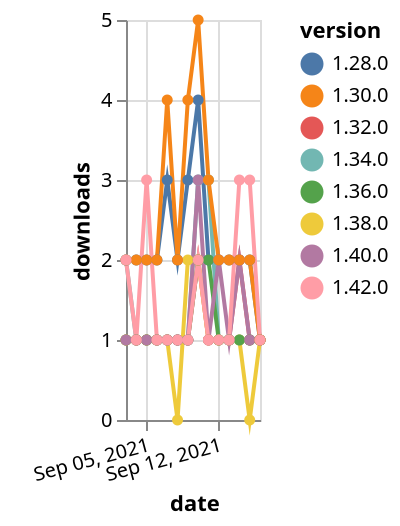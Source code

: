 {"$schema": "https://vega.github.io/schema/vega-lite/v5.json", "description": "A simple bar chart with embedded data.", "data": {"values": [{"date": "2021-09-03", "total": 342, "delta": 2, "version": "1.34.0"}, {"date": "2021-09-04", "total": 343, "delta": 1, "version": "1.34.0"}, {"date": "2021-09-05", "total": 344, "delta": 1, "version": "1.34.0"}, {"date": "2021-09-06", "total": 345, "delta": 1, "version": "1.34.0"}, {"date": "2021-09-07", "total": 346, "delta": 1, "version": "1.34.0"}, {"date": "2021-09-08", "total": 347, "delta": 1, "version": "1.34.0"}, {"date": "2021-09-09", "total": 348, "delta": 1, "version": "1.34.0"}, {"date": "2021-09-10", "total": 351, "delta": 3, "version": "1.34.0"}, {"date": "2021-09-11", "total": 354, "delta": 3, "version": "1.34.0"}, {"date": "2021-09-12", "total": 355, "delta": 1, "version": "1.34.0"}, {"date": "2021-09-13", "total": 356, "delta": 1, "version": "1.34.0"}, {"date": "2021-09-14", "total": 357, "delta": 1, "version": "1.34.0"}, {"date": "2021-09-15", "total": 358, "delta": 1, "version": "1.34.0"}, {"date": "2021-09-16", "total": 359, "delta": 1, "version": "1.34.0"}, {"date": "2021-09-03", "total": 255, "delta": 1, "version": "1.32.0"}, {"date": "2021-09-04", "total": 256, "delta": 1, "version": "1.32.0"}, {"date": "2021-09-05", "total": 257, "delta": 1, "version": "1.32.0"}, {"date": "2021-09-06", "total": 258, "delta": 1, "version": "1.32.0"}, {"date": "2021-09-07", "total": 259, "delta": 1, "version": "1.32.0"}, {"date": "2021-09-08", "total": 260, "delta": 1, "version": "1.32.0"}, {"date": "2021-09-09", "total": 261, "delta": 1, "version": "1.32.0"}, {"date": "2021-09-10", "total": 263, "delta": 2, "version": "1.32.0"}, {"date": "2021-09-11", "total": 264, "delta": 1, "version": "1.32.0"}, {"date": "2021-09-12", "total": 265, "delta": 1, "version": "1.32.0"}, {"date": "2021-09-13", "total": 266, "delta": 1, "version": "1.32.0"}, {"date": "2021-09-14", "total": 268, "delta": 2, "version": "1.32.0"}, {"date": "2021-09-15", "total": 269, "delta": 1, "version": "1.32.0"}, {"date": "2021-09-16", "total": 270, "delta": 1, "version": "1.32.0"}, {"date": "2021-09-03", "total": 2334, "delta": 2, "version": "1.28.0"}, {"date": "2021-09-04", "total": 2336, "delta": 2, "version": "1.28.0"}, {"date": "2021-09-05", "total": 2338, "delta": 2, "version": "1.28.0"}, {"date": "2021-09-06", "total": 2340, "delta": 2, "version": "1.28.0"}, {"date": "2021-09-07", "total": 2343, "delta": 3, "version": "1.28.0"}, {"date": "2021-09-08", "total": 2345, "delta": 2, "version": "1.28.0"}, {"date": "2021-09-09", "total": 2348, "delta": 3, "version": "1.28.0"}, {"date": "2021-09-10", "total": 2352, "delta": 4, "version": "1.28.0"}, {"date": "2021-09-11", "total": 2354, "delta": 2, "version": "1.28.0"}, {"date": "2021-09-12", "total": 2356, "delta": 2, "version": "1.28.0"}, {"date": "2021-09-13", "total": 2358, "delta": 2, "version": "1.28.0"}, {"date": "2021-09-14", "total": 2360, "delta": 2, "version": "1.28.0"}, {"date": "2021-09-15", "total": 2362, "delta": 2, "version": "1.28.0"}, {"date": "2021-09-16", "total": 2363, "delta": 1, "version": "1.28.0"}, {"date": "2021-09-03", "total": 171, "delta": 1, "version": "1.38.0"}, {"date": "2021-09-04", "total": 172, "delta": 1, "version": "1.38.0"}, {"date": "2021-09-05", "total": 173, "delta": 1, "version": "1.38.0"}, {"date": "2021-09-06", "total": 174, "delta": 1, "version": "1.38.0"}, {"date": "2021-09-07", "total": 175, "delta": 1, "version": "1.38.0"}, {"date": "2021-09-08", "total": 175, "delta": 0, "version": "1.38.0"}, {"date": "2021-09-09", "total": 177, "delta": 2, "version": "1.38.0"}, {"date": "2021-09-10", "total": 179, "delta": 2, "version": "1.38.0"}, {"date": "2021-09-11", "total": 180, "delta": 1, "version": "1.38.0"}, {"date": "2021-09-12", "total": 181, "delta": 1, "version": "1.38.0"}, {"date": "2021-09-13", "total": 182, "delta": 1, "version": "1.38.0"}, {"date": "2021-09-14", "total": 183, "delta": 1, "version": "1.38.0"}, {"date": "2021-09-15", "total": 183, "delta": 0, "version": "1.38.0"}, {"date": "2021-09-16", "total": 184, "delta": 1, "version": "1.38.0"}, {"date": "2021-09-03", "total": 185, "delta": 1, "version": "1.36.0"}, {"date": "2021-09-04", "total": 186, "delta": 1, "version": "1.36.0"}, {"date": "2021-09-05", "total": 187, "delta": 1, "version": "1.36.0"}, {"date": "2021-09-06", "total": 188, "delta": 1, "version": "1.36.0"}, {"date": "2021-09-07", "total": 189, "delta": 1, "version": "1.36.0"}, {"date": "2021-09-08", "total": 190, "delta": 1, "version": "1.36.0"}, {"date": "2021-09-09", "total": 191, "delta": 1, "version": "1.36.0"}, {"date": "2021-09-10", "total": 193, "delta": 2, "version": "1.36.0"}, {"date": "2021-09-11", "total": 195, "delta": 2, "version": "1.36.0"}, {"date": "2021-09-12", "total": 196, "delta": 1, "version": "1.36.0"}, {"date": "2021-09-13", "total": 197, "delta": 1, "version": "1.36.0"}, {"date": "2021-09-14", "total": 198, "delta": 1, "version": "1.36.0"}, {"date": "2021-09-15", "total": 199, "delta": 1, "version": "1.36.0"}, {"date": "2021-09-16", "total": 200, "delta": 1, "version": "1.36.0"}, {"date": "2021-09-03", "total": 193, "delta": 1, "version": "1.40.0"}, {"date": "2021-09-04", "total": 194, "delta": 1, "version": "1.40.0"}, {"date": "2021-09-05", "total": 195, "delta": 1, "version": "1.40.0"}, {"date": "2021-09-06", "total": 196, "delta": 1, "version": "1.40.0"}, {"date": "2021-09-07", "total": 197, "delta": 1, "version": "1.40.0"}, {"date": "2021-09-08", "total": 198, "delta": 1, "version": "1.40.0"}, {"date": "2021-09-09", "total": 199, "delta": 1, "version": "1.40.0"}, {"date": "2021-09-10", "total": 202, "delta": 3, "version": "1.40.0"}, {"date": "2021-09-11", "total": 203, "delta": 1, "version": "1.40.0"}, {"date": "2021-09-12", "total": 205, "delta": 2, "version": "1.40.0"}, {"date": "2021-09-13", "total": 206, "delta": 1, "version": "1.40.0"}, {"date": "2021-09-14", "total": 208, "delta": 2, "version": "1.40.0"}, {"date": "2021-09-15", "total": 209, "delta": 1, "version": "1.40.0"}, {"date": "2021-09-16", "total": 210, "delta": 1, "version": "1.40.0"}, {"date": "2021-09-03", "total": 2500, "delta": 2, "version": "1.30.0"}, {"date": "2021-09-04", "total": 2502, "delta": 2, "version": "1.30.0"}, {"date": "2021-09-05", "total": 2504, "delta": 2, "version": "1.30.0"}, {"date": "2021-09-06", "total": 2506, "delta": 2, "version": "1.30.0"}, {"date": "2021-09-07", "total": 2510, "delta": 4, "version": "1.30.0"}, {"date": "2021-09-08", "total": 2512, "delta": 2, "version": "1.30.0"}, {"date": "2021-09-09", "total": 2516, "delta": 4, "version": "1.30.0"}, {"date": "2021-09-10", "total": 2521, "delta": 5, "version": "1.30.0"}, {"date": "2021-09-11", "total": 2524, "delta": 3, "version": "1.30.0"}, {"date": "2021-09-12", "total": 2526, "delta": 2, "version": "1.30.0"}, {"date": "2021-09-13", "total": 2528, "delta": 2, "version": "1.30.0"}, {"date": "2021-09-14", "total": 2530, "delta": 2, "version": "1.30.0"}, {"date": "2021-09-15", "total": 2532, "delta": 2, "version": "1.30.0"}, {"date": "2021-09-16", "total": 2533, "delta": 1, "version": "1.30.0"}, {"date": "2021-09-03", "total": 123, "delta": 2, "version": "1.42.0"}, {"date": "2021-09-04", "total": 124, "delta": 1, "version": "1.42.0"}, {"date": "2021-09-05", "total": 127, "delta": 3, "version": "1.42.0"}, {"date": "2021-09-06", "total": 128, "delta": 1, "version": "1.42.0"}, {"date": "2021-09-07", "total": 129, "delta": 1, "version": "1.42.0"}, {"date": "2021-09-08", "total": 130, "delta": 1, "version": "1.42.0"}, {"date": "2021-09-09", "total": 131, "delta": 1, "version": "1.42.0"}, {"date": "2021-09-10", "total": 133, "delta": 2, "version": "1.42.0"}, {"date": "2021-09-11", "total": 134, "delta": 1, "version": "1.42.0"}, {"date": "2021-09-12", "total": 135, "delta": 1, "version": "1.42.0"}, {"date": "2021-09-13", "total": 136, "delta": 1, "version": "1.42.0"}, {"date": "2021-09-14", "total": 139, "delta": 3, "version": "1.42.0"}, {"date": "2021-09-15", "total": 142, "delta": 3, "version": "1.42.0"}, {"date": "2021-09-16", "total": 143, "delta": 1, "version": "1.42.0"}]}, "width": "container", "mark": {"type": "line", "point": {"filled": true}}, "encoding": {"x": {"field": "date", "type": "temporal", "timeUnit": "yearmonthdate", "title": "date", "axis": {"labelAngle": -15}}, "y": {"field": "delta", "type": "quantitative", "title": "downloads"}, "color": {"field": "version", "type": "nominal"}, "tooltip": {"field": "delta"}}}